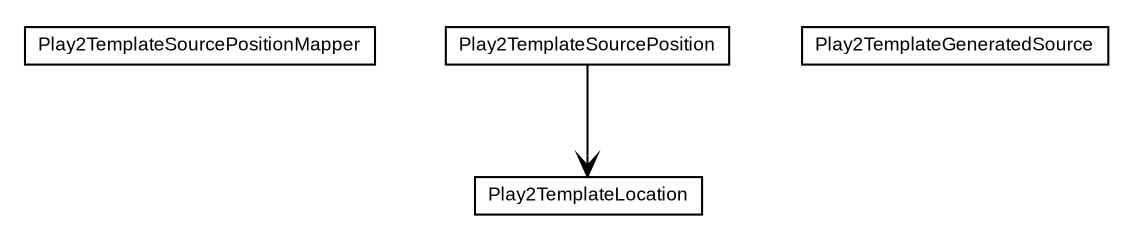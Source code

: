 #!/usr/local/bin/dot
#
# Class diagram 
# Generated by UMLGraph version R5_6-24-gf6e263 (http://www.umlgraph.org/)
#

digraph G {
	edge [fontname="arial",fontsize=10,labelfontname="arial",labelfontsize=10];
	node [fontname="arial",fontsize=10,shape=plaintext];
	nodesep=0.25;
	ranksep=0.5;
	// com.google.code.play2.spm.template.Play2TemplateSourcePositionMapper
	c15 [label=<<table title="com.google.code.play2.spm.template.Play2TemplateSourcePositionMapper" border="0" cellborder="1" cellspacing="0" cellpadding="2" port="p" href="./Play2TemplateSourcePositionMapper.html">
		<tr><td><table border="0" cellspacing="0" cellpadding="1">
<tr><td align="center" balign="center"> Play2TemplateSourcePositionMapper </td></tr>
		</table></td></tr>
		</table>>, URL="./Play2TemplateSourcePositionMapper.html", fontname="arial", fontcolor="black", fontsize=9.0];
	// com.google.code.play2.spm.template.Play2TemplateSourcePosition
	c16 [label=<<table title="com.google.code.play2.spm.template.Play2TemplateSourcePosition" border="0" cellborder="1" cellspacing="0" cellpadding="2" port="p" href="./Play2TemplateSourcePosition.html">
		<tr><td><table border="0" cellspacing="0" cellpadding="1">
<tr><td align="center" balign="center"> Play2TemplateSourcePosition </td></tr>
		</table></td></tr>
		</table>>, URL="./Play2TemplateSourcePosition.html", fontname="arial", fontcolor="black", fontsize=9.0];
	// com.google.code.play2.spm.template.Play2TemplateGeneratedSource
	c17 [label=<<table title="com.google.code.play2.spm.template.Play2TemplateGeneratedSource" border="0" cellborder="1" cellspacing="0" cellpadding="2" port="p" href="./Play2TemplateGeneratedSource.html">
		<tr><td><table border="0" cellspacing="0" cellpadding="1">
<tr><td align="center" balign="center"> Play2TemplateGeneratedSource </td></tr>
		</table></td></tr>
		</table>>, URL="./Play2TemplateGeneratedSource.html", fontname="arial", fontcolor="black", fontsize=9.0];
	// com.google.code.play2.spm.template.Play2TemplateSourcePosition NAVASSOC com.google.code.play2.spm.template.Play2TemplateLocation
	c16:p -> c18:p [taillabel="", label="", headlabel="", fontname="arial", fontcolor="black", fontsize=10.0, color="black", arrowhead=open];
	// com.google.code.play2.spm.template.Play2TemplateLocation
	c18 [label=<<table title="com.google.code.play2.spm.template.Play2TemplateLocation" border="0" cellborder="1" cellspacing="0" cellpadding="2" port="p">
		<tr><td><table border="0" cellspacing="0" cellpadding="1">
<tr><td align="center" balign="center"> Play2TemplateLocation </td></tr>
		</table></td></tr>
		</table>>, URL="null", fontname="arial", fontcolor="black", fontsize=9.0];
}


